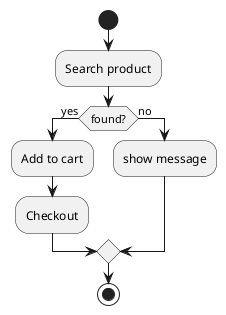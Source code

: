 @startuml
start
:Search product;
if (found?) then (yes)
  :Add to cart;
  :Checkout;
else (no)
  :show message;
endif
stop
@enduml
